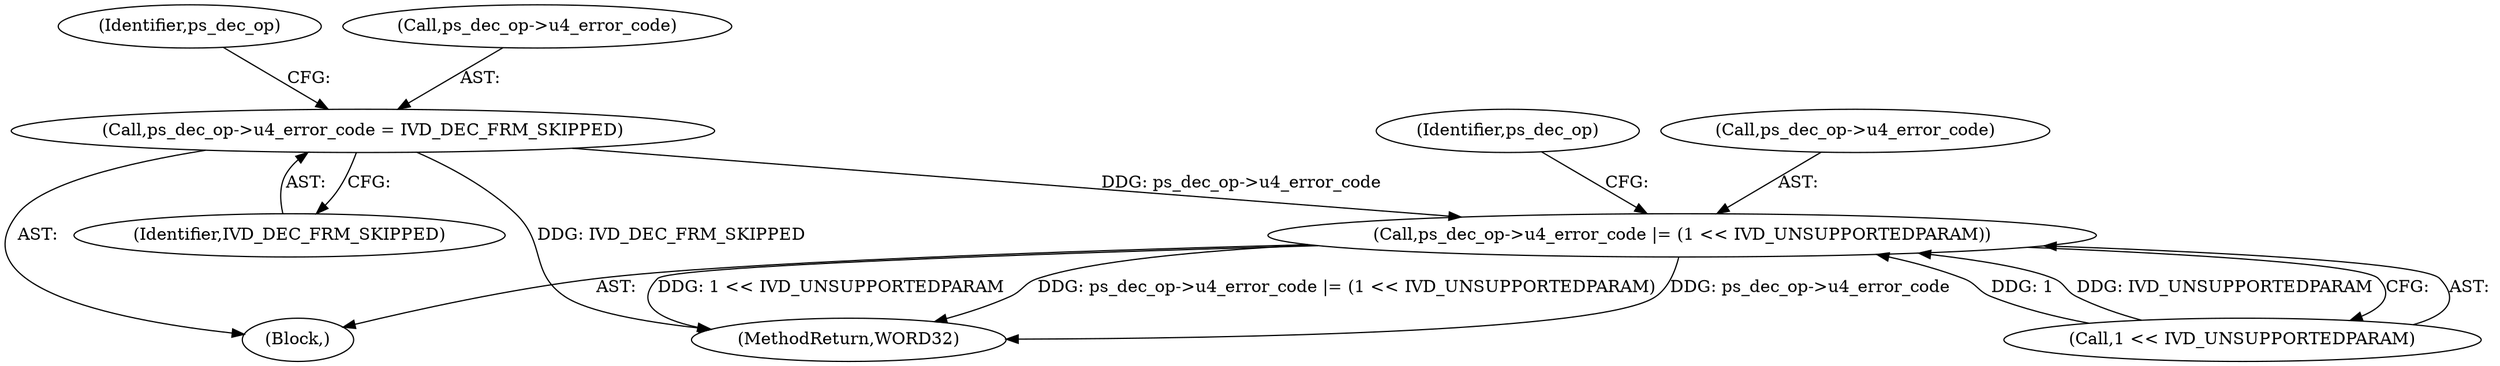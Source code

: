digraph "0_Android_e629194c62a9a129ce378e08cb1059a8a53f1795@pointer" {
"1001361" [label="(Call,ps_dec_op->u4_error_code = IVD_DEC_FRM_SKIPPED)"];
"1001366" [label="(Call,ps_dec_op->u4_error_code |= (1 << IVD_UNSUPPORTEDPARAM))"];
"1001368" [label="(Identifier,ps_dec_op)"];
"1001361" [label="(Call,ps_dec_op->u4_error_code = IVD_DEC_FRM_SKIPPED)"];
"1001365" [label="(Identifier,IVD_DEC_FRM_SKIPPED)"];
"1001370" [label="(Call,1 << IVD_UNSUPPORTEDPARAM)"];
"1001362" [label="(Call,ps_dec_op->u4_error_code)"];
"1001355" [label="(Block,)"];
"1002124" [label="(MethodReturn,WORD32)"];
"1001366" [label="(Call,ps_dec_op->u4_error_code |= (1 << IVD_UNSUPPORTEDPARAM))"];
"1001375" [label="(Identifier,ps_dec_op)"];
"1001367" [label="(Call,ps_dec_op->u4_error_code)"];
"1001361" -> "1001355"  [label="AST: "];
"1001361" -> "1001365"  [label="CFG: "];
"1001362" -> "1001361"  [label="AST: "];
"1001365" -> "1001361"  [label="AST: "];
"1001368" -> "1001361"  [label="CFG: "];
"1001361" -> "1002124"  [label="DDG: IVD_DEC_FRM_SKIPPED"];
"1001361" -> "1001366"  [label="DDG: ps_dec_op->u4_error_code"];
"1001366" -> "1001355"  [label="AST: "];
"1001366" -> "1001370"  [label="CFG: "];
"1001367" -> "1001366"  [label="AST: "];
"1001370" -> "1001366"  [label="AST: "];
"1001375" -> "1001366"  [label="CFG: "];
"1001366" -> "1002124"  [label="DDG: ps_dec_op->u4_error_code |= (1 << IVD_UNSUPPORTEDPARAM)"];
"1001366" -> "1002124"  [label="DDG: ps_dec_op->u4_error_code"];
"1001366" -> "1002124"  [label="DDG: 1 << IVD_UNSUPPORTEDPARAM"];
"1001370" -> "1001366"  [label="DDG: 1"];
"1001370" -> "1001366"  [label="DDG: IVD_UNSUPPORTEDPARAM"];
}
